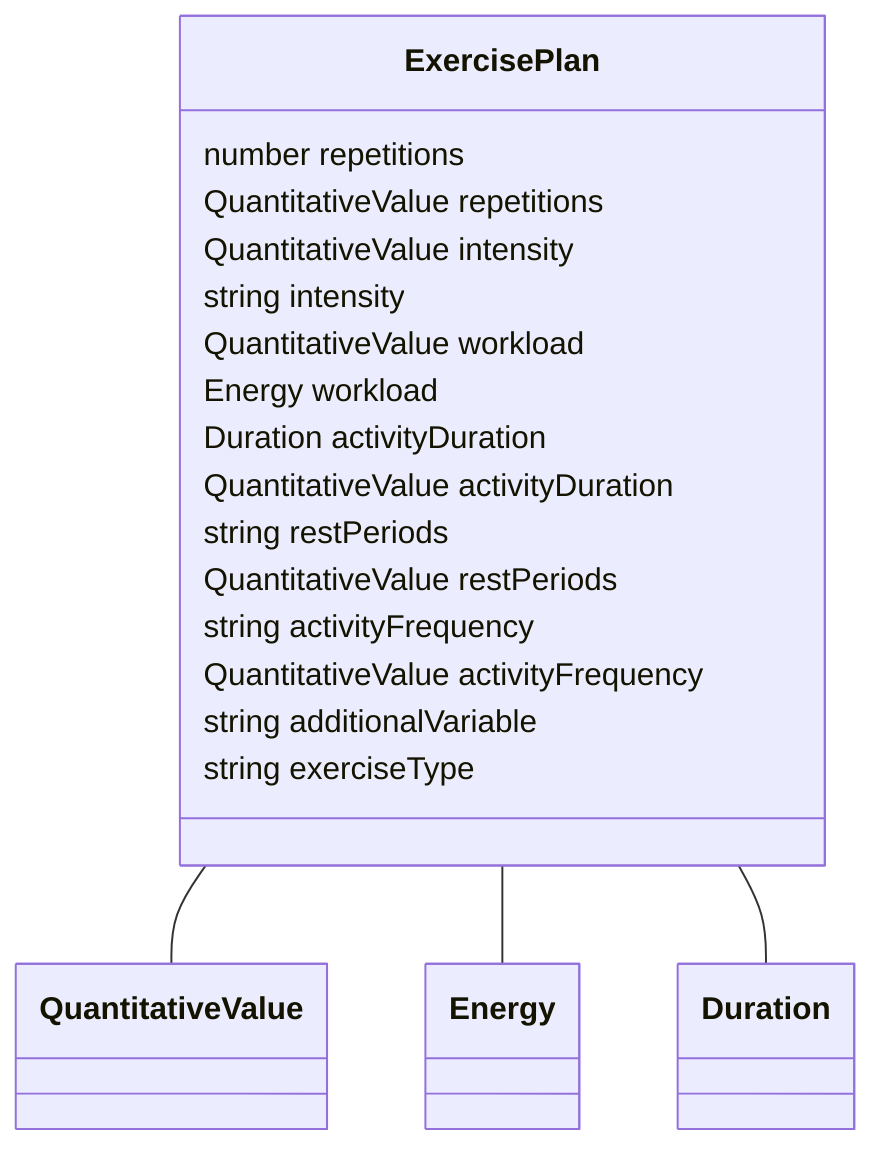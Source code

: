 classDiagram
  ExercisePlan -- QuantitativeValue
  ExercisePlan -- Energy
  ExercisePlan -- Duration


class ExercisePlan {

  number repetitions
  QuantitativeValue repetitions
  QuantitativeValue intensity
  string intensity
  QuantitativeValue workload
  Energy workload
  Duration activityDuration
  QuantitativeValue activityDuration
  string restPeriods
  QuantitativeValue restPeriods
  string activityFrequency
  QuantitativeValue activityFrequency
  string additionalVariable
  string exerciseType

 }